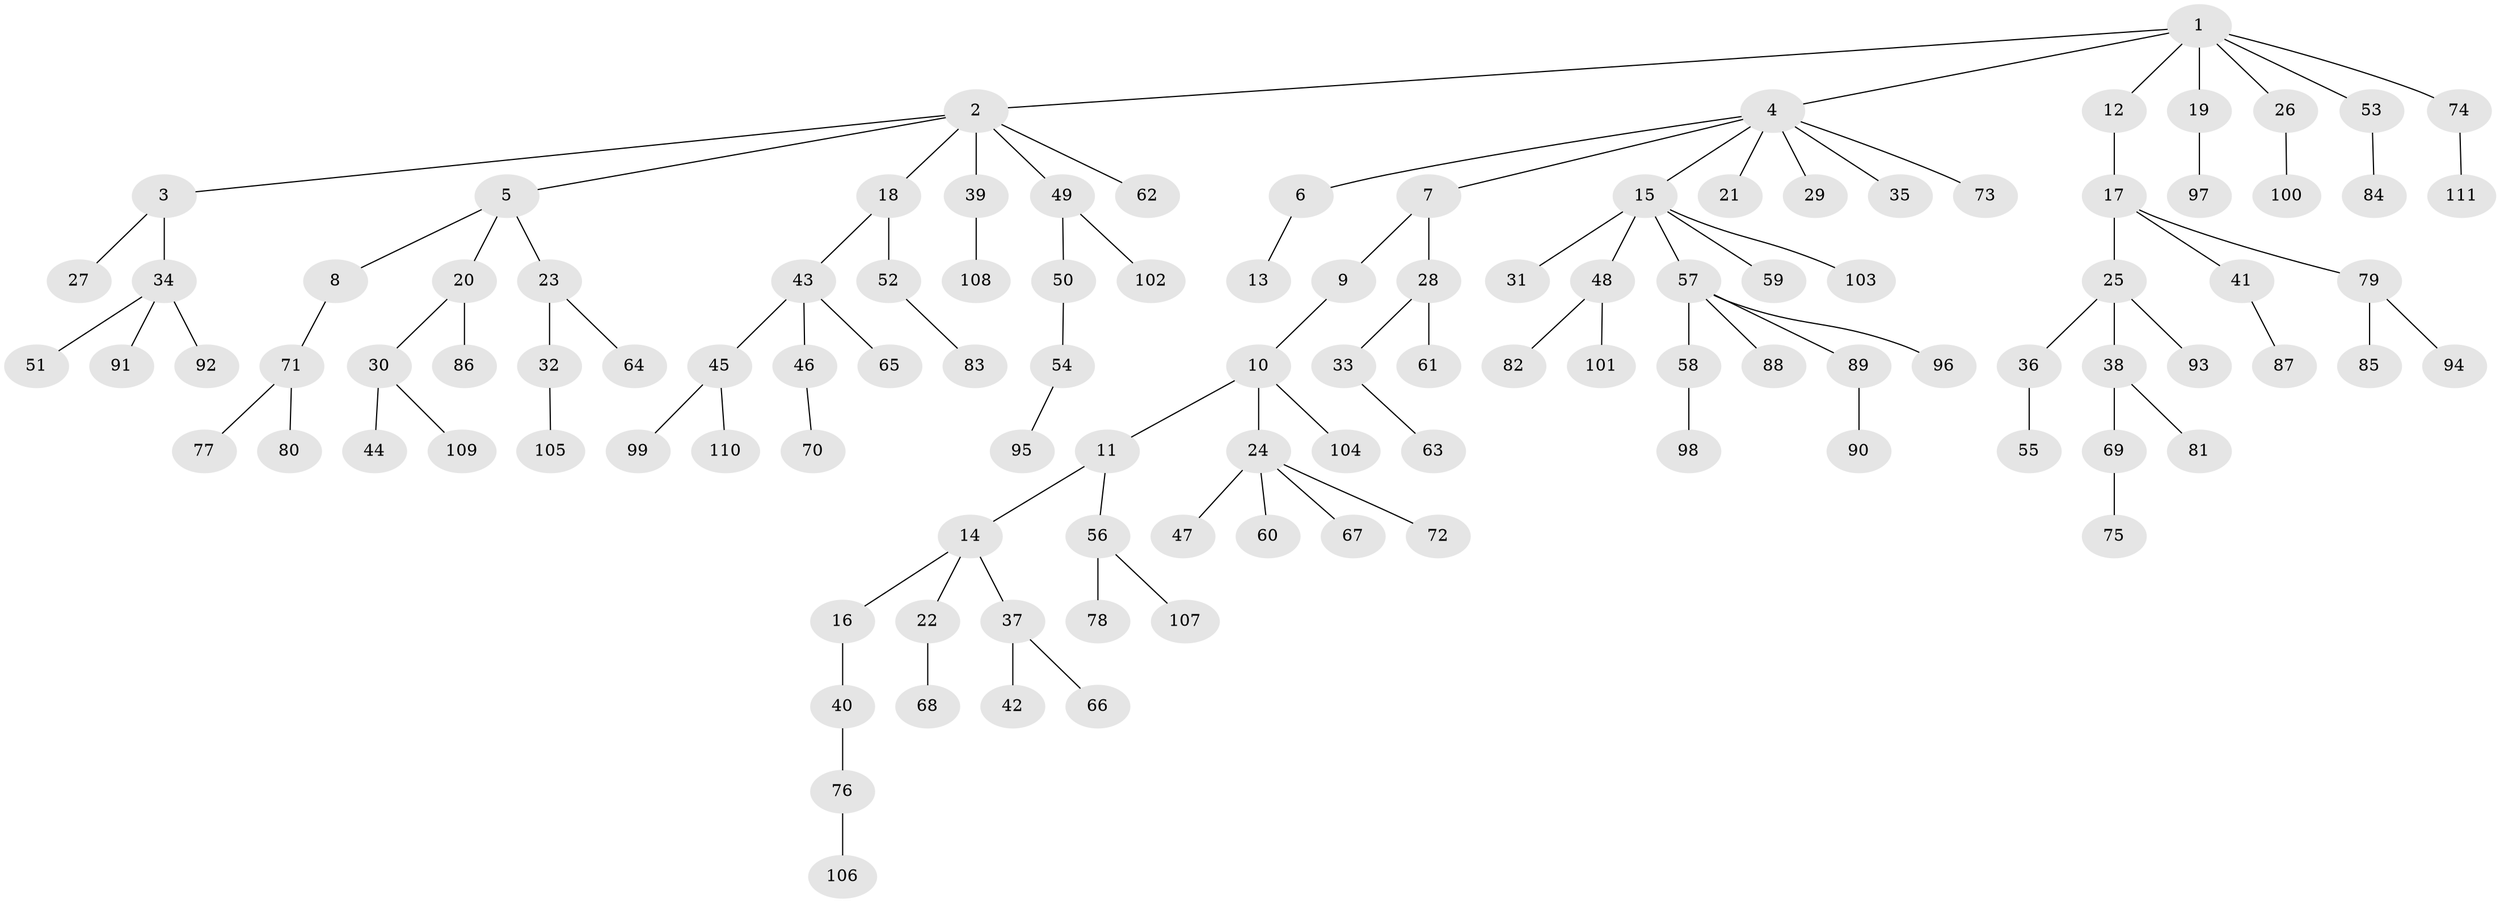 // coarse degree distribution, {12: 0.013513513513513514, 5: 0.05405405405405406, 8: 0.013513513513513514, 3: 0.05405405405405406, 2: 0.20270270270270271, 4: 0.06756756756756757, 1: 0.5945945945945946}
// Generated by graph-tools (version 1.1) at 2025/52/02/27/25 19:52:11]
// undirected, 111 vertices, 110 edges
graph export_dot {
graph [start="1"]
  node [color=gray90,style=filled];
  1;
  2;
  3;
  4;
  5;
  6;
  7;
  8;
  9;
  10;
  11;
  12;
  13;
  14;
  15;
  16;
  17;
  18;
  19;
  20;
  21;
  22;
  23;
  24;
  25;
  26;
  27;
  28;
  29;
  30;
  31;
  32;
  33;
  34;
  35;
  36;
  37;
  38;
  39;
  40;
  41;
  42;
  43;
  44;
  45;
  46;
  47;
  48;
  49;
  50;
  51;
  52;
  53;
  54;
  55;
  56;
  57;
  58;
  59;
  60;
  61;
  62;
  63;
  64;
  65;
  66;
  67;
  68;
  69;
  70;
  71;
  72;
  73;
  74;
  75;
  76;
  77;
  78;
  79;
  80;
  81;
  82;
  83;
  84;
  85;
  86;
  87;
  88;
  89;
  90;
  91;
  92;
  93;
  94;
  95;
  96;
  97;
  98;
  99;
  100;
  101;
  102;
  103;
  104;
  105;
  106;
  107;
  108;
  109;
  110;
  111;
  1 -- 2;
  1 -- 4;
  1 -- 12;
  1 -- 19;
  1 -- 26;
  1 -- 53;
  1 -- 74;
  2 -- 3;
  2 -- 5;
  2 -- 18;
  2 -- 39;
  2 -- 49;
  2 -- 62;
  3 -- 27;
  3 -- 34;
  4 -- 6;
  4 -- 7;
  4 -- 15;
  4 -- 21;
  4 -- 29;
  4 -- 35;
  4 -- 73;
  5 -- 8;
  5 -- 20;
  5 -- 23;
  6 -- 13;
  7 -- 9;
  7 -- 28;
  8 -- 71;
  9 -- 10;
  10 -- 11;
  10 -- 24;
  10 -- 104;
  11 -- 14;
  11 -- 56;
  12 -- 17;
  14 -- 16;
  14 -- 22;
  14 -- 37;
  15 -- 31;
  15 -- 48;
  15 -- 57;
  15 -- 59;
  15 -- 103;
  16 -- 40;
  17 -- 25;
  17 -- 41;
  17 -- 79;
  18 -- 43;
  18 -- 52;
  19 -- 97;
  20 -- 30;
  20 -- 86;
  22 -- 68;
  23 -- 32;
  23 -- 64;
  24 -- 47;
  24 -- 60;
  24 -- 67;
  24 -- 72;
  25 -- 36;
  25 -- 38;
  25 -- 93;
  26 -- 100;
  28 -- 33;
  28 -- 61;
  30 -- 44;
  30 -- 109;
  32 -- 105;
  33 -- 63;
  34 -- 51;
  34 -- 91;
  34 -- 92;
  36 -- 55;
  37 -- 42;
  37 -- 66;
  38 -- 69;
  38 -- 81;
  39 -- 108;
  40 -- 76;
  41 -- 87;
  43 -- 45;
  43 -- 46;
  43 -- 65;
  45 -- 99;
  45 -- 110;
  46 -- 70;
  48 -- 82;
  48 -- 101;
  49 -- 50;
  49 -- 102;
  50 -- 54;
  52 -- 83;
  53 -- 84;
  54 -- 95;
  56 -- 78;
  56 -- 107;
  57 -- 58;
  57 -- 88;
  57 -- 89;
  57 -- 96;
  58 -- 98;
  69 -- 75;
  71 -- 77;
  71 -- 80;
  74 -- 111;
  76 -- 106;
  79 -- 85;
  79 -- 94;
  89 -- 90;
}
